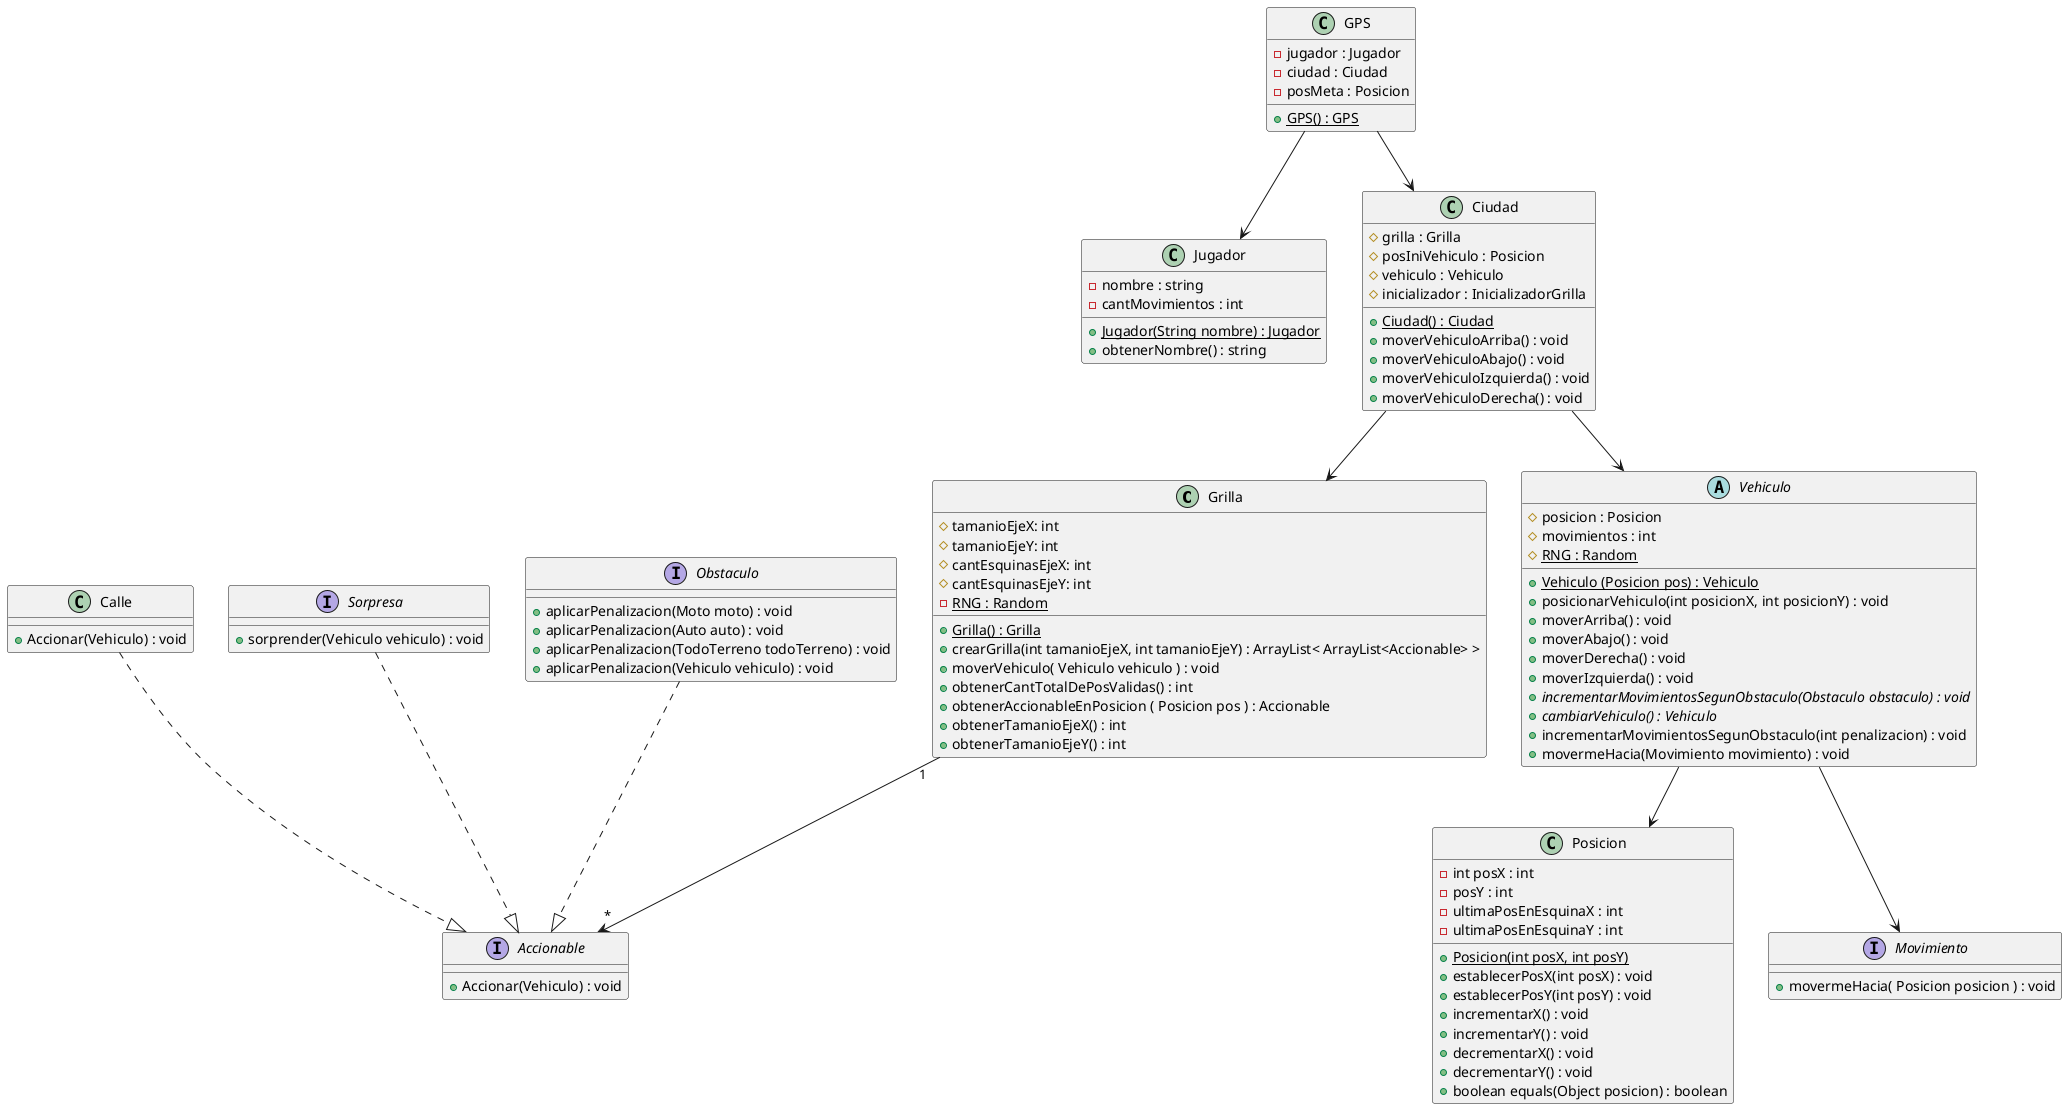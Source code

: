 @startuml
    'https://plantuml.com/class-diagram

    class Grilla{

        # tamanioEjeX: int
        # tamanioEjeY: int
        # cantEsquinasEjeX: int
        # cantEsquinasEjeY: int
        - {static} RNG : Random

        + {static} Grilla() : Grilla
        + crearGrilla(int tamanioEjeX, int tamanioEjeY) : ArrayList< ArrayList<Accionable> >
        + moverVehiculo( Vehiculo vehiculo ) : void
        + obtenerCantTotalDePosValidas() : int
        + obtenerAccionableEnPosicion ( Posicion pos ) : Accionable
        + obtenerTamanioEjeX() : int
        + obtenerTamanioEjeY() : int

    }

    class GPS {
        - jugador : Jugador
        - ciudad : Ciudad
        - posMeta : Posicion
        + {static} GPS() : GPS
    }

    class Jugador{
        - nombre : string
        - cantMovimientos : int
        + {static} Jugador(String nombre) : Jugador
        + obtenerNombre() : string
    }

    abstract Vehiculo{
        # posicion : Posicion
        # movimientos : int
        # {static} RNG : Random

        + {static} Vehiculo (Posicion pos) : Vehiculo
        + posicionarVehiculo(int posicionX, int posicionY) : void
        + moverArriba() : void
        + moverAbajo() : void
        + moverDerecha() : void
        + moverIzquierda() : void
        + {abstract} incrementarMovimientosSegunObstaculo(Obstaculo obstaculo) : void
        + {abstract} cambiarVehiculo() : Vehiculo
        + incrementarMovimientosSegunObstaculo(int penalizacion) : void
        + movermeHacia(Movimiento movimiento) : void
    }

    interface Accionable{
        + Accionar(Vehiculo) : void
    }

    class Calle{
        + Accionar(Vehiculo) : void
    }

    class Ciudad{
        # grilla : Grilla
        # posIniVehiculo : Posicion
        # vehiculo : Vehiculo
        # inicializador : InicializadorGrilla

        + {static} Ciudad() : Ciudad
        + moverVehiculoArriba() : void
        + moverVehiculoAbajo() : void
        + moverVehiculoIzquierda() : void
        + moverVehiculoDerecha() : void
    }

    class Posicion{
        - int posX : int
        - posY : int
        - ultimaPosEnEsquinaX : int
        - ultimaPosEnEsquinaY : int

        + {static} Posicion(int posX, int posY)
        + establecerPosX(int posX) : void
        + establecerPosY(int posY) : void
        + incrementarX() : void
        + incrementarY() : void
        + decrementarX() : void
        + decrementarY() : void
        + boolean equals(Object posicion) : boolean
    }

    interface Sorpresa{
        + sorprender(Vehiculo vehiculo) : void
    }


    interface Obstaculo{
        + aplicarPenalizacion(Moto moto) : void
        + aplicarPenalizacion(Auto auto) : void
        + aplicarPenalizacion(TodoTerreno todoTerreno) : void
        + aplicarPenalizacion(Vehiculo vehiculo) : void
    }


    GPS --> Jugador
    GPS --> Ciudad
    Vehiculo --> Posicion

    Grilla "1" --> "*" Accionable
    Ciudad --> Vehiculo
    Ciudad --> Grilla


    Sorpresa ..|> Accionable
    Obstaculo ..|> Accionable

    Calle ..|> Accionable

    interface Movimiento{
        +movermeHacia( Posicion posicion ) : void
    }


    Vehiculo --> Movimiento

@enduml